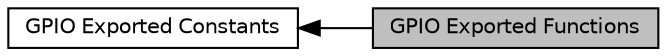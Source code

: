 digraph "GPIO Exported Functions"
{
  edge [fontname="Helvetica",fontsize="10",labelfontname="Helvetica",labelfontsize="10"];
  node [fontname="Helvetica",fontsize="10",shape=box];
  rankdir=LR;
  Node2 [label="GPIO Exported Constants",height=0.2,width=0.4,color="black", fillcolor="white", style="filled",URL="$d6/d09/group___n_a_n_o100___g_p_i_o___e_x_p_o_r_t_e_d___c_o_n_s_t_a_n_t_s.html",tooltip=" "];
  Node1 [label="GPIO Exported Functions",height=0.2,width=0.4,color="black", fillcolor="grey75", style="filled", fontcolor="black",tooltip=" "];
  Node2->Node1 [shape=plaintext, dir="back", style="solid"];
}
